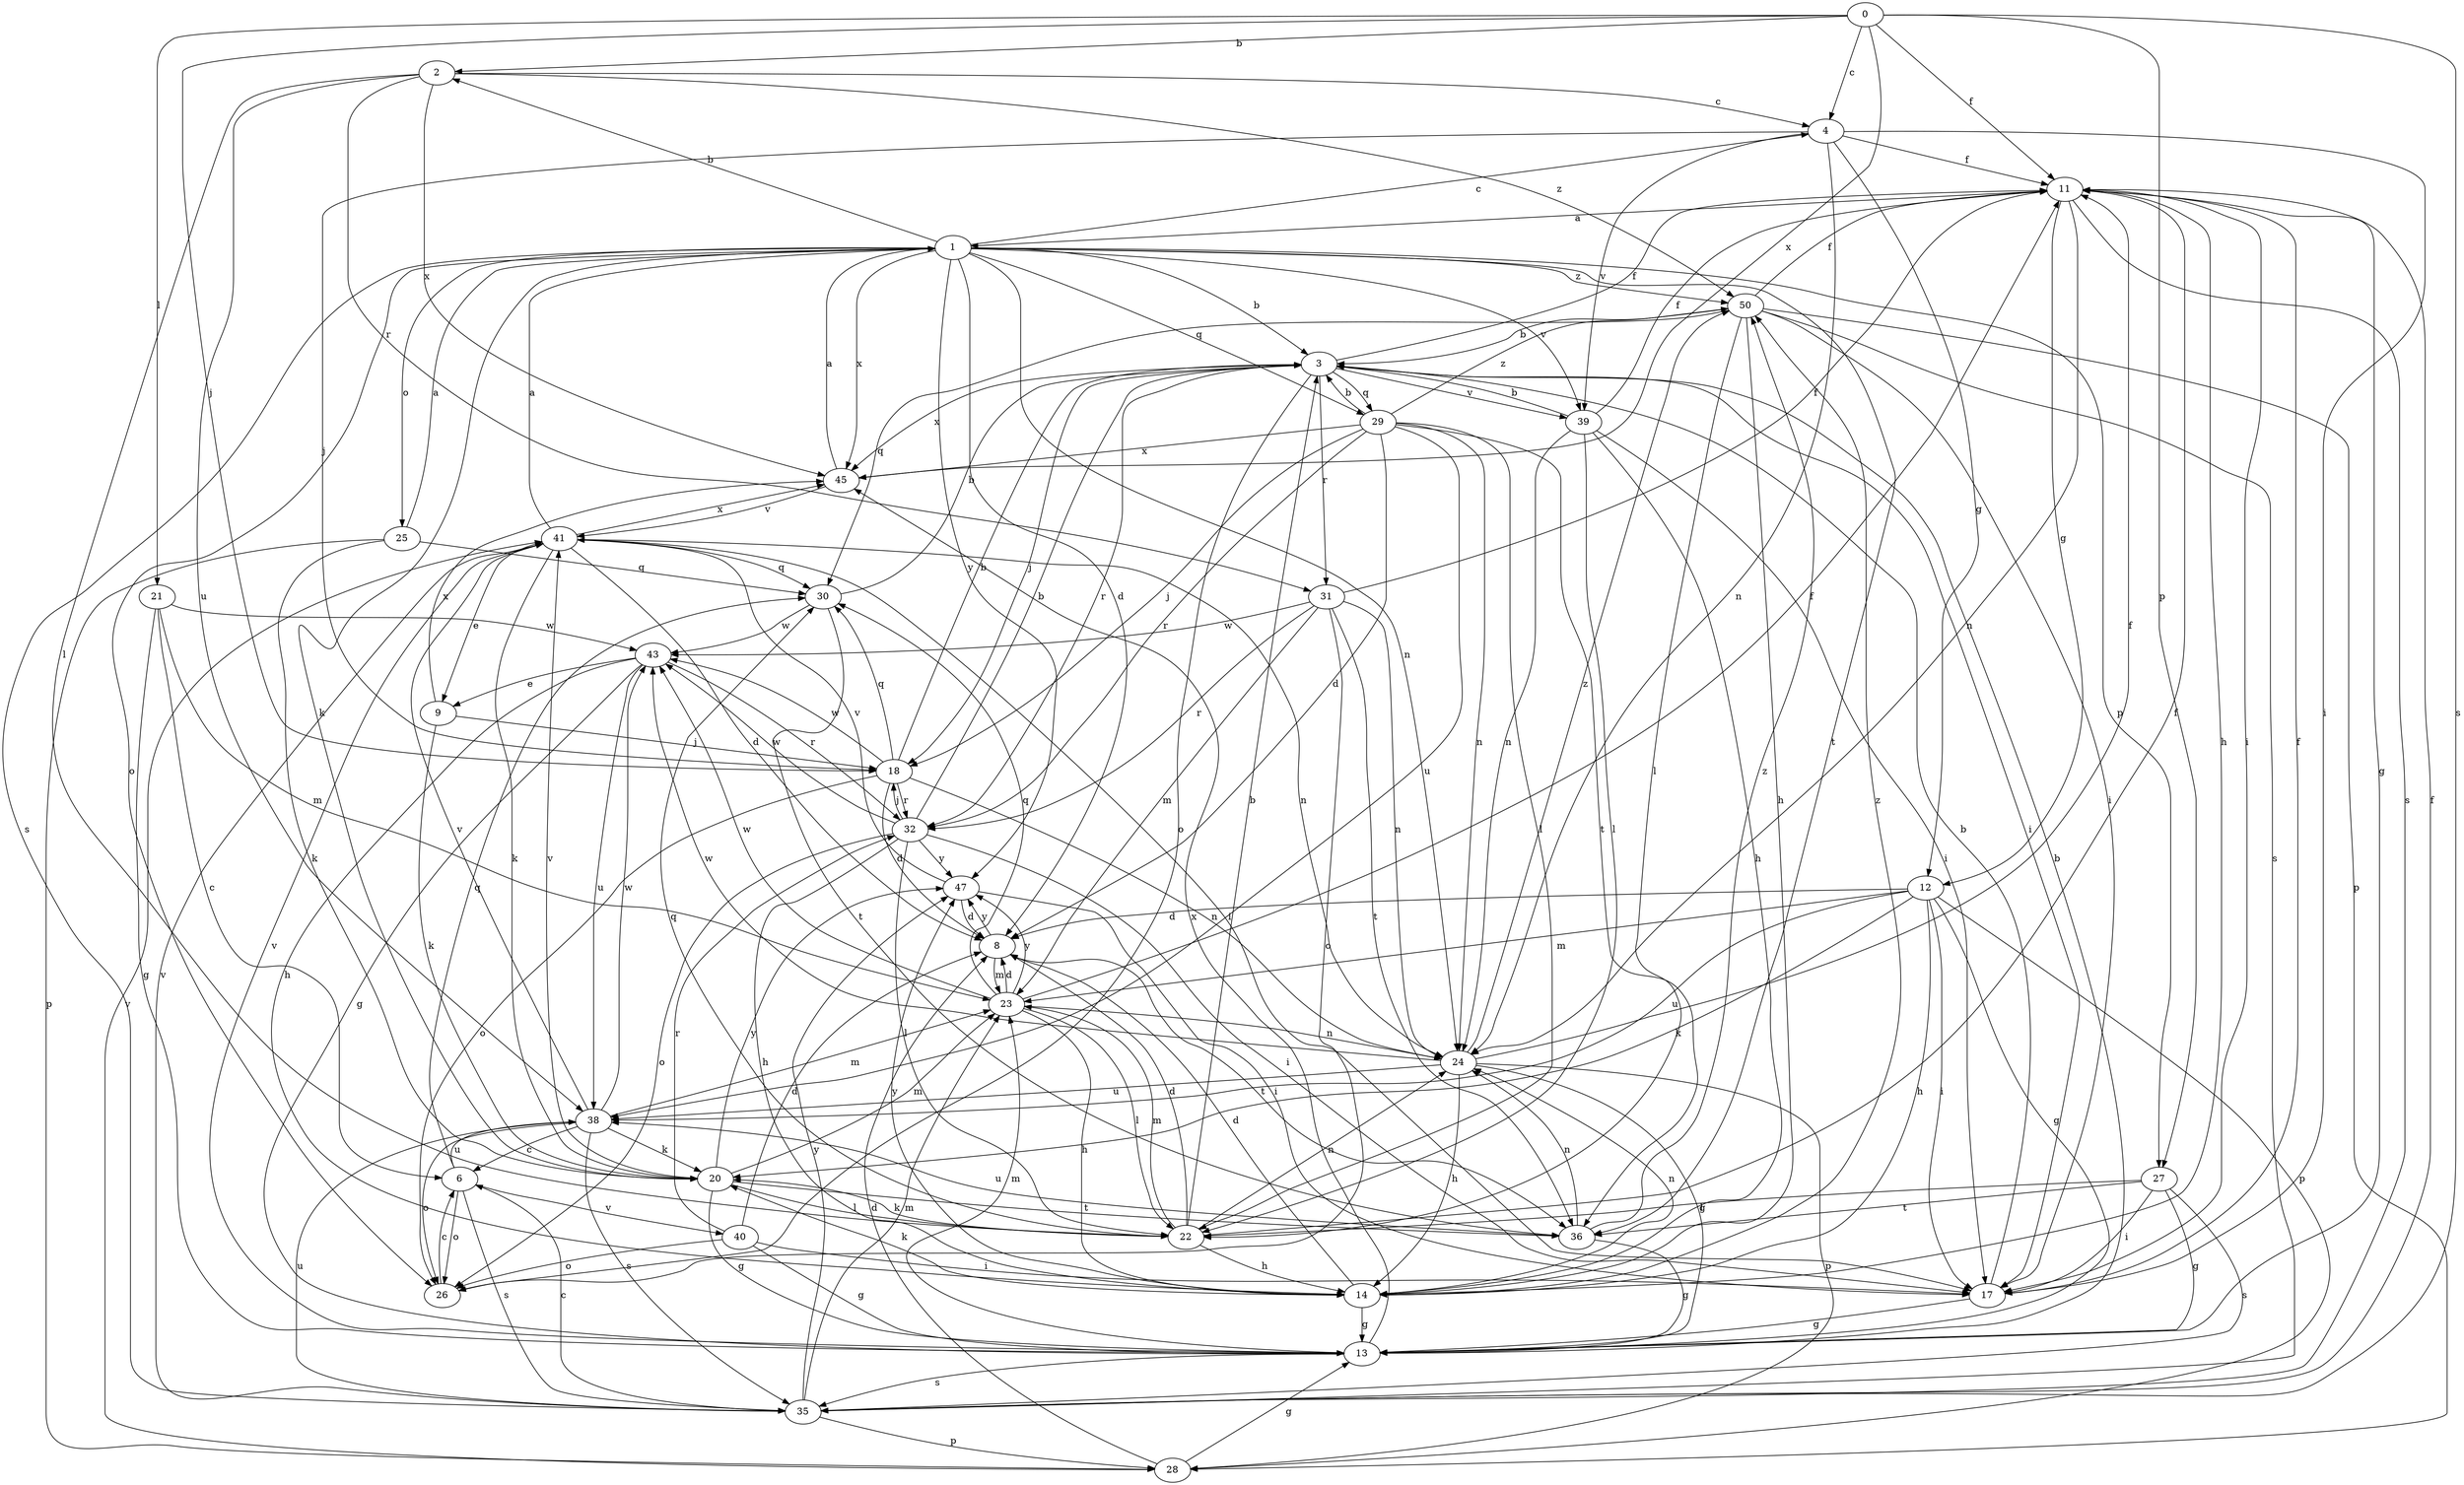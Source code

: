 strict digraph  {
0;
1;
2;
3;
4;
6;
8;
9;
11;
12;
13;
14;
17;
18;
20;
21;
22;
23;
24;
25;
26;
27;
28;
29;
30;
31;
32;
35;
36;
38;
39;
40;
41;
43;
45;
47;
50;
0 -> 2  [label=b];
0 -> 4  [label=c];
0 -> 11  [label=f];
0 -> 18  [label=j];
0 -> 21  [label=l];
0 -> 27  [label=p];
0 -> 35  [label=s];
0 -> 45  [label=x];
1 -> 2  [label=b];
1 -> 3  [label=b];
1 -> 4  [label=c];
1 -> 8  [label=d];
1 -> 20  [label=k];
1 -> 24  [label=n];
1 -> 25  [label=o];
1 -> 26  [label=o];
1 -> 27  [label=p];
1 -> 29  [label=q];
1 -> 35  [label=s];
1 -> 36  [label=t];
1 -> 39  [label=v];
1 -> 45  [label=x];
1 -> 47  [label=y];
1 -> 50  [label=z];
2 -> 4  [label=c];
2 -> 22  [label=l];
2 -> 31  [label=r];
2 -> 38  [label=u];
2 -> 45  [label=x];
2 -> 50  [label=z];
3 -> 11  [label=f];
3 -> 17  [label=i];
3 -> 18  [label=j];
3 -> 26  [label=o];
3 -> 29  [label=q];
3 -> 31  [label=r];
3 -> 32  [label=r];
3 -> 39  [label=v];
3 -> 45  [label=x];
4 -> 11  [label=f];
4 -> 12  [label=g];
4 -> 17  [label=i];
4 -> 18  [label=j];
4 -> 24  [label=n];
4 -> 39  [label=v];
6 -> 26  [label=o];
6 -> 30  [label=q];
6 -> 35  [label=s];
6 -> 38  [label=u];
6 -> 40  [label=v];
8 -> 23  [label=m];
8 -> 36  [label=t];
8 -> 47  [label=y];
9 -> 18  [label=j];
9 -> 20  [label=k];
9 -> 45  [label=x];
11 -> 1  [label=a];
11 -> 12  [label=g];
11 -> 13  [label=g];
11 -> 14  [label=h];
11 -> 17  [label=i];
11 -> 24  [label=n];
11 -> 35  [label=s];
12 -> 8  [label=d];
12 -> 13  [label=g];
12 -> 14  [label=h];
12 -> 17  [label=i];
12 -> 20  [label=k];
12 -> 23  [label=m];
12 -> 28  [label=p];
12 -> 38  [label=u];
13 -> 3  [label=b];
13 -> 23  [label=m];
13 -> 35  [label=s];
13 -> 41  [label=v];
13 -> 45  [label=x];
14 -> 8  [label=d];
14 -> 13  [label=g];
14 -> 20  [label=k];
14 -> 24  [label=n];
14 -> 47  [label=y];
14 -> 50  [label=z];
17 -> 3  [label=b];
17 -> 11  [label=f];
17 -> 13  [label=g];
18 -> 3  [label=b];
18 -> 8  [label=d];
18 -> 24  [label=n];
18 -> 26  [label=o];
18 -> 30  [label=q];
18 -> 32  [label=r];
18 -> 43  [label=w];
20 -> 13  [label=g];
20 -> 22  [label=l];
20 -> 23  [label=m];
20 -> 36  [label=t];
20 -> 41  [label=v];
20 -> 47  [label=y];
21 -> 6  [label=c];
21 -> 13  [label=g];
21 -> 23  [label=m];
21 -> 43  [label=w];
22 -> 3  [label=b];
22 -> 8  [label=d];
22 -> 11  [label=f];
22 -> 14  [label=h];
22 -> 20  [label=k];
22 -> 23  [label=m];
22 -> 24  [label=n];
22 -> 30  [label=q];
23 -> 8  [label=d];
23 -> 11  [label=f];
23 -> 14  [label=h];
23 -> 22  [label=l];
23 -> 24  [label=n];
23 -> 30  [label=q];
23 -> 43  [label=w];
23 -> 47  [label=y];
24 -> 11  [label=f];
24 -> 13  [label=g];
24 -> 14  [label=h];
24 -> 28  [label=p];
24 -> 38  [label=u];
24 -> 43  [label=w];
24 -> 50  [label=z];
25 -> 1  [label=a];
25 -> 20  [label=k];
25 -> 28  [label=p];
25 -> 30  [label=q];
26 -> 6  [label=c];
27 -> 13  [label=g];
27 -> 17  [label=i];
27 -> 22  [label=l];
27 -> 35  [label=s];
27 -> 36  [label=t];
28 -> 8  [label=d];
28 -> 13  [label=g];
28 -> 41  [label=v];
29 -> 3  [label=b];
29 -> 8  [label=d];
29 -> 18  [label=j];
29 -> 22  [label=l];
29 -> 24  [label=n];
29 -> 32  [label=r];
29 -> 36  [label=t];
29 -> 38  [label=u];
29 -> 45  [label=x];
29 -> 50  [label=z];
30 -> 3  [label=b];
30 -> 36  [label=t];
30 -> 43  [label=w];
31 -> 11  [label=f];
31 -> 23  [label=m];
31 -> 24  [label=n];
31 -> 26  [label=o];
31 -> 32  [label=r];
31 -> 36  [label=t];
31 -> 43  [label=w];
32 -> 3  [label=b];
32 -> 14  [label=h];
32 -> 17  [label=i];
32 -> 18  [label=j];
32 -> 22  [label=l];
32 -> 26  [label=o];
32 -> 43  [label=w];
32 -> 47  [label=y];
35 -> 6  [label=c];
35 -> 11  [label=f];
35 -> 23  [label=m];
35 -> 28  [label=p];
35 -> 38  [label=u];
35 -> 41  [label=v];
35 -> 47  [label=y];
36 -> 13  [label=g];
36 -> 24  [label=n];
36 -> 38  [label=u];
36 -> 50  [label=z];
38 -> 6  [label=c];
38 -> 20  [label=k];
38 -> 23  [label=m];
38 -> 26  [label=o];
38 -> 35  [label=s];
38 -> 41  [label=v];
38 -> 43  [label=w];
39 -> 3  [label=b];
39 -> 11  [label=f];
39 -> 14  [label=h];
39 -> 17  [label=i];
39 -> 22  [label=l];
39 -> 24  [label=n];
40 -> 8  [label=d];
40 -> 13  [label=g];
40 -> 17  [label=i];
40 -> 26  [label=o];
40 -> 32  [label=r];
41 -> 1  [label=a];
41 -> 8  [label=d];
41 -> 9  [label=e];
41 -> 17  [label=i];
41 -> 20  [label=k];
41 -> 24  [label=n];
41 -> 30  [label=q];
41 -> 45  [label=x];
43 -> 9  [label=e];
43 -> 13  [label=g];
43 -> 14  [label=h];
43 -> 32  [label=r];
43 -> 38  [label=u];
45 -> 1  [label=a];
45 -> 41  [label=v];
47 -> 8  [label=d];
47 -> 17  [label=i];
47 -> 41  [label=v];
50 -> 3  [label=b];
50 -> 11  [label=f];
50 -> 14  [label=h];
50 -> 17  [label=i];
50 -> 22  [label=l];
50 -> 28  [label=p];
50 -> 30  [label=q];
50 -> 35  [label=s];
}
